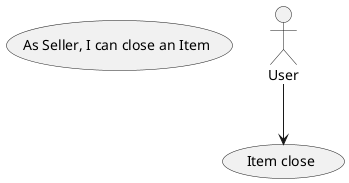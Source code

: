 @startuml
top to bottom direction
usecase UC9 as "
    As Seller, I can close an Item
"
actor User
User --> (Item close)
@enduml

